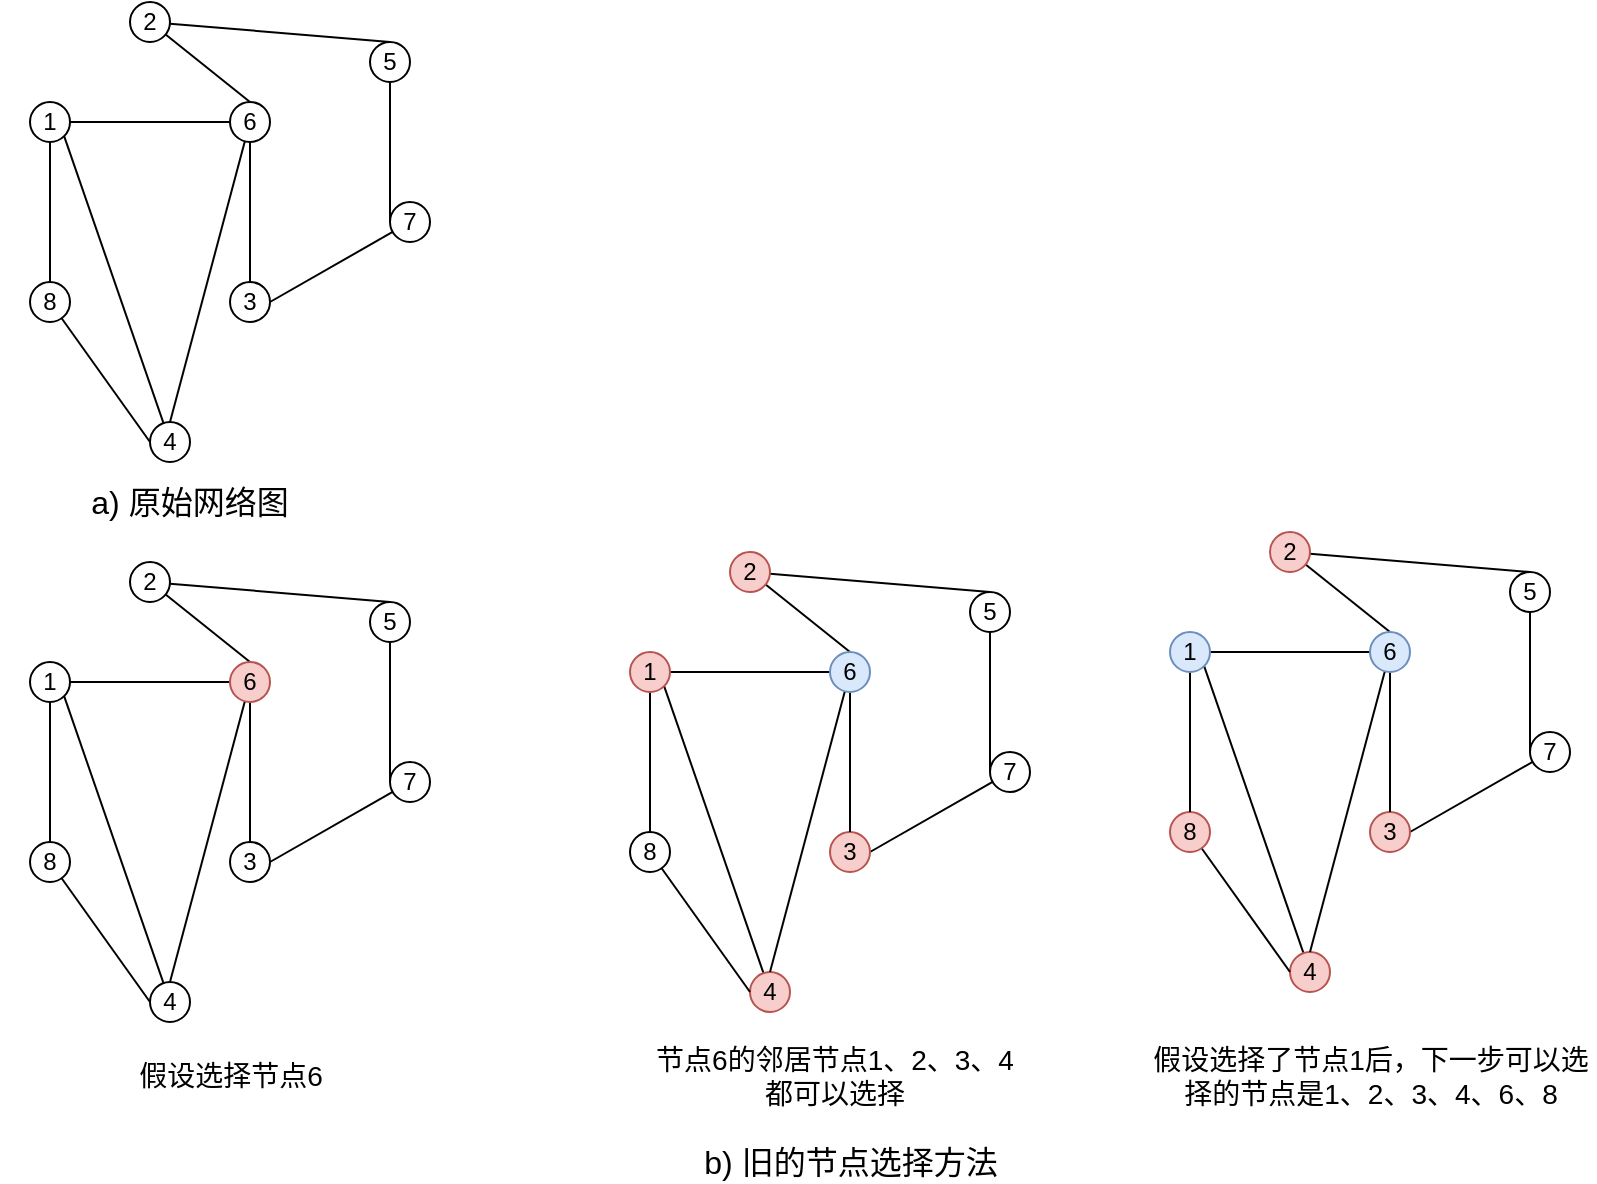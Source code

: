 <mxfile version="10.9.6" type="github"><diagram id="M6rszMiAH-zzzYYt7sG1" name="第 1 页"><mxGraphModel dx="1180" dy="715" grid="1" gridSize="10" guides="1" tooltips="1" connect="1" arrows="1" fold="1" page="1" pageScale="1" pageWidth="827" pageHeight="1169" math="0" shadow="0"><root><mxCell id="0"/><mxCell id="1" parent="0"/><mxCell id="BoHp_QuzeGT2TgdEupGR-20" style="edgeStyle=none;rounded=0;orthogonalLoop=1;jettySize=auto;html=1;entryX=1;entryY=1;entryDx=0;entryDy=0;endArrow=none;endFill=0;" parent="1" source="BoHp_QuzeGT2TgdEupGR-1" target="BoHp_QuzeGT2TgdEupGR-7" edge="1"><mxGeometry relative="1" as="geometry"/></mxCell><mxCell id="BoHp_QuzeGT2TgdEupGR-1" value="4" style="ellipse;whiteSpace=wrap;html=1;" parent="1" vertex="1"><mxGeometry x="140" y="230" width="20" height="20" as="geometry"/></mxCell><mxCell id="BoHp_QuzeGT2TgdEupGR-17" style="edgeStyle=none;rounded=0;orthogonalLoop=1;jettySize=auto;html=1;entryX=0;entryY=0.5;entryDx=0;entryDy=0;endArrow=none;endFill=0;" parent="1" source="BoHp_QuzeGT2TgdEupGR-2" target="BoHp_QuzeGT2TgdEupGR-4" edge="1"><mxGeometry relative="1" as="geometry"/></mxCell><mxCell id="BoHp_QuzeGT2TgdEupGR-2" value="5" style="ellipse;whiteSpace=wrap;html=1;" parent="1" vertex="1"><mxGeometry x="250" y="40" width="20" height="20" as="geometry"/></mxCell><mxCell id="BoHp_QuzeGT2TgdEupGR-16" style="edgeStyle=none;rounded=0;orthogonalLoop=1;jettySize=auto;html=1;entryX=0.5;entryY=0;entryDx=0;entryDy=0;endArrow=none;endFill=0;" parent="1" source="BoHp_QuzeGT2TgdEupGR-3" target="BoHp_QuzeGT2TgdEupGR-2" edge="1"><mxGeometry relative="1" as="geometry"/></mxCell><mxCell id="BoHp_QuzeGT2TgdEupGR-18" style="edgeStyle=none;rounded=0;orthogonalLoop=1;jettySize=auto;html=1;entryX=0.5;entryY=0;entryDx=0;entryDy=0;endArrow=none;endFill=0;" parent="1" source="BoHp_QuzeGT2TgdEupGR-3" target="BoHp_QuzeGT2TgdEupGR-8" edge="1"><mxGeometry relative="1" as="geometry"/></mxCell><mxCell id="BoHp_QuzeGT2TgdEupGR-3" value="2" style="ellipse;whiteSpace=wrap;html=1;" parent="1" vertex="1"><mxGeometry x="130" y="20" width="20" height="20" as="geometry"/></mxCell><mxCell id="BoHp_QuzeGT2TgdEupGR-22" style="edgeStyle=none;rounded=0;orthogonalLoop=1;jettySize=auto;html=1;entryX=1;entryY=0.5;entryDx=0;entryDy=0;endArrow=none;endFill=0;" parent="1" source="BoHp_QuzeGT2TgdEupGR-4" target="BoHp_QuzeGT2TgdEupGR-6" edge="1"><mxGeometry relative="1" as="geometry"/></mxCell><mxCell id="BoHp_QuzeGT2TgdEupGR-4" value="7" style="ellipse;whiteSpace=wrap;html=1;" parent="1" vertex="1"><mxGeometry x="260" y="120" width="20" height="20" as="geometry"/></mxCell><mxCell id="BoHp_QuzeGT2TgdEupGR-21" style="edgeStyle=none;rounded=0;orthogonalLoop=1;jettySize=auto;html=1;entryX=0;entryY=0.5;entryDx=0;entryDy=0;endArrow=none;endFill=0;" parent="1" source="BoHp_QuzeGT2TgdEupGR-5" target="BoHp_QuzeGT2TgdEupGR-1" edge="1"><mxGeometry relative="1" as="geometry"/></mxCell><mxCell id="BoHp_QuzeGT2TgdEupGR-5" value="8" style="ellipse;whiteSpace=wrap;html=1;" parent="1" vertex="1"><mxGeometry x="80" y="160" width="20" height="20" as="geometry"/></mxCell><mxCell id="BoHp_QuzeGT2TgdEupGR-6" value="3" style="ellipse;whiteSpace=wrap;html=1;" parent="1" vertex="1"><mxGeometry x="180" y="160" width="20" height="20" as="geometry"/></mxCell><mxCell id="BoHp_QuzeGT2TgdEupGR-14" style="edgeStyle=orthogonalEdgeStyle;rounded=0;orthogonalLoop=1;jettySize=auto;html=1;entryX=0.5;entryY=0;entryDx=0;entryDy=0;endArrow=none;endFill=0;" parent="1" source="BoHp_QuzeGT2TgdEupGR-7" target="BoHp_QuzeGT2TgdEupGR-5" edge="1"><mxGeometry relative="1" as="geometry"/></mxCell><mxCell id="BoHp_QuzeGT2TgdEupGR-15" style="edgeStyle=none;rounded=0;orthogonalLoop=1;jettySize=auto;html=1;entryX=0;entryY=0.5;entryDx=0;entryDy=0;endArrow=none;endFill=0;" parent="1" source="BoHp_QuzeGT2TgdEupGR-7" target="BoHp_QuzeGT2TgdEupGR-8" edge="1"><mxGeometry relative="1" as="geometry"/></mxCell><mxCell id="BoHp_QuzeGT2TgdEupGR-7" value="1" style="ellipse;whiteSpace=wrap;html=1;" parent="1" vertex="1"><mxGeometry x="80" y="70" width="20" height="20" as="geometry"/></mxCell><mxCell id="BoHp_QuzeGT2TgdEupGR-19" style="edgeStyle=none;rounded=0;orthogonalLoop=1;jettySize=auto;html=1;entryX=0.5;entryY=0;entryDx=0;entryDy=0;endArrow=none;endFill=0;" parent="1" source="BoHp_QuzeGT2TgdEupGR-8" target="BoHp_QuzeGT2TgdEupGR-6" edge="1"><mxGeometry relative="1" as="geometry"/></mxCell><mxCell id="BoHp_QuzeGT2TgdEupGR-23" style="edgeStyle=none;rounded=0;orthogonalLoop=1;jettySize=auto;html=1;entryX=0.5;entryY=0;entryDx=0;entryDy=0;endArrow=none;endFill=0;" parent="1" source="BoHp_QuzeGT2TgdEupGR-8" target="BoHp_QuzeGT2TgdEupGR-1" edge="1"><mxGeometry relative="1" as="geometry"/></mxCell><mxCell id="BoHp_QuzeGT2TgdEupGR-8" value="6" style="ellipse;whiteSpace=wrap;html=1;" parent="1" vertex="1"><mxGeometry x="180" y="70" width="20" height="20" as="geometry"/></mxCell><mxCell id="FFjB3CCatayLa6KqFZki-2" style="edgeStyle=none;rounded=0;orthogonalLoop=1;jettySize=auto;html=1;entryX=1;entryY=1;entryDx=0;entryDy=0;endArrow=none;endFill=0;" edge="1" parent="1" source="FFjB3CCatayLa6KqFZki-3" target="FFjB3CCatayLa6KqFZki-16"><mxGeometry relative="1" as="geometry"/></mxCell><mxCell id="FFjB3CCatayLa6KqFZki-3" value="4" style="ellipse;whiteSpace=wrap;html=1;" vertex="1" parent="1"><mxGeometry x="140" y="510" width="20" height="20" as="geometry"/></mxCell><mxCell id="FFjB3CCatayLa6KqFZki-4" style="edgeStyle=none;rounded=0;orthogonalLoop=1;jettySize=auto;html=1;entryX=0;entryY=0.5;entryDx=0;entryDy=0;endArrow=none;endFill=0;" edge="1" parent="1" source="FFjB3CCatayLa6KqFZki-5" target="FFjB3CCatayLa6KqFZki-10"><mxGeometry relative="1" as="geometry"/></mxCell><mxCell id="FFjB3CCatayLa6KqFZki-5" value="5" style="ellipse;whiteSpace=wrap;html=1;" vertex="1" parent="1"><mxGeometry x="250" y="320" width="20" height="20" as="geometry"/></mxCell><mxCell id="FFjB3CCatayLa6KqFZki-6" style="edgeStyle=none;rounded=0;orthogonalLoop=1;jettySize=auto;html=1;entryX=0.5;entryY=0;entryDx=0;entryDy=0;endArrow=none;endFill=0;" edge="1" parent="1" source="FFjB3CCatayLa6KqFZki-8" target="FFjB3CCatayLa6KqFZki-5"><mxGeometry relative="1" as="geometry"/></mxCell><mxCell id="FFjB3CCatayLa6KqFZki-7" style="edgeStyle=none;rounded=0;orthogonalLoop=1;jettySize=auto;html=1;entryX=0.5;entryY=0;entryDx=0;entryDy=0;endArrow=none;endFill=0;" edge="1" parent="1" source="FFjB3CCatayLa6KqFZki-8" target="FFjB3CCatayLa6KqFZki-19"><mxGeometry relative="1" as="geometry"/></mxCell><mxCell id="FFjB3CCatayLa6KqFZki-8" value="2" style="ellipse;whiteSpace=wrap;html=1;" vertex="1" parent="1"><mxGeometry x="130" y="300" width="20" height="20" as="geometry"/></mxCell><mxCell id="FFjB3CCatayLa6KqFZki-9" style="edgeStyle=none;rounded=0;orthogonalLoop=1;jettySize=auto;html=1;entryX=1;entryY=0.5;entryDx=0;entryDy=0;endArrow=none;endFill=0;" edge="1" parent="1" source="FFjB3CCatayLa6KqFZki-10" target="FFjB3CCatayLa6KqFZki-13"><mxGeometry relative="1" as="geometry"/></mxCell><mxCell id="FFjB3CCatayLa6KqFZki-10" value="7" style="ellipse;whiteSpace=wrap;html=1;" vertex="1" parent="1"><mxGeometry x="260" y="400" width="20" height="20" as="geometry"/></mxCell><mxCell id="FFjB3CCatayLa6KqFZki-11" style="edgeStyle=none;rounded=0;orthogonalLoop=1;jettySize=auto;html=1;entryX=0;entryY=0.5;entryDx=0;entryDy=0;endArrow=none;endFill=0;" edge="1" parent="1" source="FFjB3CCatayLa6KqFZki-12" target="FFjB3CCatayLa6KqFZki-3"><mxGeometry relative="1" as="geometry"/></mxCell><mxCell id="FFjB3CCatayLa6KqFZki-12" value="8" style="ellipse;whiteSpace=wrap;html=1;" vertex="1" parent="1"><mxGeometry x="80" y="440" width="20" height="20" as="geometry"/></mxCell><mxCell id="FFjB3CCatayLa6KqFZki-13" value="3" style="ellipse;whiteSpace=wrap;html=1;" vertex="1" parent="1"><mxGeometry x="180" y="440" width="20" height="20" as="geometry"/></mxCell><mxCell id="FFjB3CCatayLa6KqFZki-14" style="edgeStyle=orthogonalEdgeStyle;rounded=0;orthogonalLoop=1;jettySize=auto;html=1;entryX=0.5;entryY=0;entryDx=0;entryDy=0;endArrow=none;endFill=0;" edge="1" parent="1" source="FFjB3CCatayLa6KqFZki-16" target="FFjB3CCatayLa6KqFZki-12"><mxGeometry relative="1" as="geometry"/></mxCell><mxCell id="FFjB3CCatayLa6KqFZki-15" style="edgeStyle=none;rounded=0;orthogonalLoop=1;jettySize=auto;html=1;entryX=0;entryY=0.5;entryDx=0;entryDy=0;endArrow=none;endFill=0;" edge="1" parent="1" source="FFjB3CCatayLa6KqFZki-16" target="FFjB3CCatayLa6KqFZki-19"><mxGeometry relative="1" as="geometry"/></mxCell><mxCell id="FFjB3CCatayLa6KqFZki-16" value="1" style="ellipse;whiteSpace=wrap;html=1;" vertex="1" parent="1"><mxGeometry x="80" y="350" width="20" height="20" as="geometry"/></mxCell><mxCell id="FFjB3CCatayLa6KqFZki-17" style="edgeStyle=none;rounded=0;orthogonalLoop=1;jettySize=auto;html=1;entryX=0.5;entryY=0;entryDx=0;entryDy=0;endArrow=none;endFill=0;" edge="1" parent="1" source="FFjB3CCatayLa6KqFZki-19" target="FFjB3CCatayLa6KqFZki-13"><mxGeometry relative="1" as="geometry"/></mxCell><mxCell id="FFjB3CCatayLa6KqFZki-18" style="edgeStyle=none;rounded=0;orthogonalLoop=1;jettySize=auto;html=1;entryX=0.5;entryY=0;entryDx=0;entryDy=0;endArrow=none;endFill=0;" edge="1" parent="1" source="FFjB3CCatayLa6KqFZki-19" target="FFjB3CCatayLa6KqFZki-3"><mxGeometry relative="1" as="geometry"/></mxCell><mxCell id="FFjB3CCatayLa6KqFZki-19" value="6" style="ellipse;whiteSpace=wrap;html=1;fillColor=#f8cecc;strokeColor=#b85450;" vertex="1" parent="1"><mxGeometry x="180" y="350" width="20" height="20" as="geometry"/></mxCell><mxCell id="FFjB3CCatayLa6KqFZki-38" style="edgeStyle=none;rounded=0;orthogonalLoop=1;jettySize=auto;html=1;entryX=1;entryY=1;entryDx=0;entryDy=0;endArrow=none;endFill=0;" edge="1" parent="1" source="FFjB3CCatayLa6KqFZki-39" target="FFjB3CCatayLa6KqFZki-52"><mxGeometry relative="1" as="geometry"/></mxCell><mxCell id="FFjB3CCatayLa6KqFZki-39" value="4" style="ellipse;whiteSpace=wrap;html=1;fillColor=#f8cecc;strokeColor=#b85450;" vertex="1" parent="1"><mxGeometry x="440" y="505" width="20" height="20" as="geometry"/></mxCell><mxCell id="FFjB3CCatayLa6KqFZki-40" style="edgeStyle=none;rounded=0;orthogonalLoop=1;jettySize=auto;html=1;entryX=0;entryY=0.5;entryDx=0;entryDy=0;endArrow=none;endFill=0;" edge="1" parent="1" source="FFjB3CCatayLa6KqFZki-41" target="FFjB3CCatayLa6KqFZki-46"><mxGeometry relative="1" as="geometry"/></mxCell><mxCell id="FFjB3CCatayLa6KqFZki-41" value="5" style="ellipse;whiteSpace=wrap;html=1;" vertex="1" parent="1"><mxGeometry x="550" y="315" width="20" height="20" as="geometry"/></mxCell><mxCell id="FFjB3CCatayLa6KqFZki-42" style="edgeStyle=none;rounded=0;orthogonalLoop=1;jettySize=auto;html=1;entryX=0.5;entryY=0;entryDx=0;entryDy=0;endArrow=none;endFill=0;" edge="1" parent="1" source="FFjB3CCatayLa6KqFZki-44" target="FFjB3CCatayLa6KqFZki-41"><mxGeometry relative="1" as="geometry"/></mxCell><mxCell id="FFjB3CCatayLa6KqFZki-43" style="edgeStyle=none;rounded=0;orthogonalLoop=1;jettySize=auto;html=1;entryX=0.5;entryY=0;entryDx=0;entryDy=0;endArrow=none;endFill=0;" edge="1" parent="1" source="FFjB3CCatayLa6KqFZki-44" target="FFjB3CCatayLa6KqFZki-55"><mxGeometry relative="1" as="geometry"/></mxCell><mxCell id="FFjB3CCatayLa6KqFZki-44" value="2" style="ellipse;whiteSpace=wrap;html=1;fillColor=#f8cecc;strokeColor=#b85450;" vertex="1" parent="1"><mxGeometry x="430" y="295" width="20" height="20" as="geometry"/></mxCell><mxCell id="FFjB3CCatayLa6KqFZki-45" style="edgeStyle=none;rounded=0;orthogonalLoop=1;jettySize=auto;html=1;entryX=1;entryY=0.5;entryDx=0;entryDy=0;endArrow=none;endFill=0;" edge="1" parent="1" source="FFjB3CCatayLa6KqFZki-46" target="FFjB3CCatayLa6KqFZki-49"><mxGeometry relative="1" as="geometry"/></mxCell><mxCell id="FFjB3CCatayLa6KqFZki-46" value="7" style="ellipse;whiteSpace=wrap;html=1;" vertex="1" parent="1"><mxGeometry x="560" y="395" width="20" height="20" as="geometry"/></mxCell><mxCell id="FFjB3CCatayLa6KqFZki-47" style="edgeStyle=none;rounded=0;orthogonalLoop=1;jettySize=auto;html=1;entryX=0;entryY=0.5;entryDx=0;entryDy=0;endArrow=none;endFill=0;" edge="1" parent="1" source="FFjB3CCatayLa6KqFZki-48" target="FFjB3CCatayLa6KqFZki-39"><mxGeometry relative="1" as="geometry"/></mxCell><mxCell id="FFjB3CCatayLa6KqFZki-48" value="8" style="ellipse;whiteSpace=wrap;html=1;" vertex="1" parent="1"><mxGeometry x="380" y="435" width="20" height="20" as="geometry"/></mxCell><mxCell id="FFjB3CCatayLa6KqFZki-49" value="3" style="ellipse;whiteSpace=wrap;html=1;fillColor=#f8cecc;strokeColor=#b85450;" vertex="1" parent="1"><mxGeometry x="480" y="435" width="20" height="20" as="geometry"/></mxCell><mxCell id="FFjB3CCatayLa6KqFZki-50" style="edgeStyle=orthogonalEdgeStyle;rounded=0;orthogonalLoop=1;jettySize=auto;html=1;entryX=0.5;entryY=0;entryDx=0;entryDy=0;endArrow=none;endFill=0;" edge="1" parent="1" source="FFjB3CCatayLa6KqFZki-52" target="FFjB3CCatayLa6KqFZki-48"><mxGeometry relative="1" as="geometry"/></mxCell><mxCell id="FFjB3CCatayLa6KqFZki-51" style="edgeStyle=none;rounded=0;orthogonalLoop=1;jettySize=auto;html=1;entryX=0;entryY=0.5;entryDx=0;entryDy=0;endArrow=none;endFill=0;" edge="1" parent="1" source="FFjB3CCatayLa6KqFZki-52" target="FFjB3CCatayLa6KqFZki-55"><mxGeometry relative="1" as="geometry"/></mxCell><mxCell id="FFjB3CCatayLa6KqFZki-52" value="1" style="ellipse;whiteSpace=wrap;html=1;fillColor=#f8cecc;strokeColor=#b85450;" vertex="1" parent="1"><mxGeometry x="380" y="345" width="20" height="20" as="geometry"/></mxCell><mxCell id="FFjB3CCatayLa6KqFZki-53" style="edgeStyle=none;rounded=0;orthogonalLoop=1;jettySize=auto;html=1;entryX=0.5;entryY=0;entryDx=0;entryDy=0;endArrow=none;endFill=0;" edge="1" parent="1" source="FFjB3CCatayLa6KqFZki-55" target="FFjB3CCatayLa6KqFZki-49"><mxGeometry relative="1" as="geometry"/></mxCell><mxCell id="FFjB3CCatayLa6KqFZki-54" style="edgeStyle=none;rounded=0;orthogonalLoop=1;jettySize=auto;html=1;entryX=0.5;entryY=0;entryDx=0;entryDy=0;endArrow=none;endFill=0;" edge="1" parent="1" source="FFjB3CCatayLa6KqFZki-55" target="FFjB3CCatayLa6KqFZki-39"><mxGeometry relative="1" as="geometry"/></mxCell><mxCell id="FFjB3CCatayLa6KqFZki-55" value="6" style="ellipse;whiteSpace=wrap;html=1;fillColor=#dae8fc;strokeColor=#6c8ebf;" vertex="1" parent="1"><mxGeometry x="480" y="345" width="20" height="20" as="geometry"/></mxCell><mxCell id="FFjB3CCatayLa6KqFZki-56" style="edgeStyle=none;rounded=0;orthogonalLoop=1;jettySize=auto;html=1;entryX=1;entryY=1;entryDx=0;entryDy=0;endArrow=none;endFill=0;" edge="1" parent="1" source="FFjB3CCatayLa6KqFZki-57" target="FFjB3CCatayLa6KqFZki-70"><mxGeometry relative="1" as="geometry"/></mxCell><mxCell id="FFjB3CCatayLa6KqFZki-57" value="4" style="ellipse;whiteSpace=wrap;html=1;fillColor=#f8cecc;strokeColor=#b85450;" vertex="1" parent="1"><mxGeometry x="710" y="495" width="20" height="20" as="geometry"/></mxCell><mxCell id="FFjB3CCatayLa6KqFZki-58" style="edgeStyle=none;rounded=0;orthogonalLoop=1;jettySize=auto;html=1;entryX=0;entryY=0.5;entryDx=0;entryDy=0;endArrow=none;endFill=0;" edge="1" parent="1" source="FFjB3CCatayLa6KqFZki-59" target="FFjB3CCatayLa6KqFZki-64"><mxGeometry relative="1" as="geometry"/></mxCell><mxCell id="FFjB3CCatayLa6KqFZki-59" value="5" style="ellipse;whiteSpace=wrap;html=1;" vertex="1" parent="1"><mxGeometry x="820" y="305" width="20" height="20" as="geometry"/></mxCell><mxCell id="FFjB3CCatayLa6KqFZki-60" style="edgeStyle=none;rounded=0;orthogonalLoop=1;jettySize=auto;html=1;entryX=0.5;entryY=0;entryDx=0;entryDy=0;endArrow=none;endFill=0;" edge="1" parent="1" source="FFjB3CCatayLa6KqFZki-62" target="FFjB3CCatayLa6KqFZki-59"><mxGeometry relative="1" as="geometry"/></mxCell><mxCell id="FFjB3CCatayLa6KqFZki-61" style="edgeStyle=none;rounded=0;orthogonalLoop=1;jettySize=auto;html=1;entryX=0.5;entryY=0;entryDx=0;entryDy=0;endArrow=none;endFill=0;" edge="1" parent="1" source="FFjB3CCatayLa6KqFZki-62" target="FFjB3CCatayLa6KqFZki-73"><mxGeometry relative="1" as="geometry"/></mxCell><mxCell id="FFjB3CCatayLa6KqFZki-62" value="2" style="ellipse;whiteSpace=wrap;html=1;fillColor=#f8cecc;strokeColor=#b85450;" vertex="1" parent="1"><mxGeometry x="700" y="285" width="20" height="20" as="geometry"/></mxCell><mxCell id="FFjB3CCatayLa6KqFZki-63" style="edgeStyle=none;rounded=0;orthogonalLoop=1;jettySize=auto;html=1;entryX=1;entryY=0.5;entryDx=0;entryDy=0;endArrow=none;endFill=0;" edge="1" parent="1" source="FFjB3CCatayLa6KqFZki-64" target="FFjB3CCatayLa6KqFZki-67"><mxGeometry relative="1" as="geometry"/></mxCell><mxCell id="FFjB3CCatayLa6KqFZki-64" value="7" style="ellipse;whiteSpace=wrap;html=1;" vertex="1" parent="1"><mxGeometry x="830" y="385" width="20" height="20" as="geometry"/></mxCell><mxCell id="FFjB3CCatayLa6KqFZki-65" style="edgeStyle=none;rounded=0;orthogonalLoop=1;jettySize=auto;html=1;entryX=0;entryY=0.5;entryDx=0;entryDy=0;endArrow=none;endFill=0;" edge="1" parent="1" source="FFjB3CCatayLa6KqFZki-66" target="FFjB3CCatayLa6KqFZki-57"><mxGeometry relative="1" as="geometry"/></mxCell><mxCell id="FFjB3CCatayLa6KqFZki-66" value="8" style="ellipse;whiteSpace=wrap;html=1;fillColor=#f8cecc;strokeColor=#b85450;" vertex="1" parent="1"><mxGeometry x="650" y="425" width="20" height="20" as="geometry"/></mxCell><mxCell id="FFjB3CCatayLa6KqFZki-67" value="3" style="ellipse;whiteSpace=wrap;html=1;fillColor=#f8cecc;strokeColor=#b85450;" vertex="1" parent="1"><mxGeometry x="750" y="425" width="20" height="20" as="geometry"/></mxCell><mxCell id="FFjB3CCatayLa6KqFZki-68" style="edgeStyle=orthogonalEdgeStyle;rounded=0;orthogonalLoop=1;jettySize=auto;html=1;entryX=0.5;entryY=0;entryDx=0;entryDy=0;endArrow=none;endFill=0;" edge="1" parent="1" source="FFjB3CCatayLa6KqFZki-70" target="FFjB3CCatayLa6KqFZki-66"><mxGeometry relative="1" as="geometry"/></mxCell><mxCell id="FFjB3CCatayLa6KqFZki-69" style="edgeStyle=none;rounded=0;orthogonalLoop=1;jettySize=auto;html=1;entryX=0;entryY=0.5;entryDx=0;entryDy=0;endArrow=none;endFill=0;" edge="1" parent="1" source="FFjB3CCatayLa6KqFZki-70" target="FFjB3CCatayLa6KqFZki-73"><mxGeometry relative="1" as="geometry"/></mxCell><mxCell id="FFjB3CCatayLa6KqFZki-70" value="1" style="ellipse;whiteSpace=wrap;html=1;fillColor=#dae8fc;strokeColor=#6c8ebf;" vertex="1" parent="1"><mxGeometry x="650" y="335" width="20" height="20" as="geometry"/></mxCell><mxCell id="FFjB3CCatayLa6KqFZki-71" style="edgeStyle=none;rounded=0;orthogonalLoop=1;jettySize=auto;html=1;entryX=0.5;entryY=0;entryDx=0;entryDy=0;endArrow=none;endFill=0;" edge="1" parent="1" source="FFjB3CCatayLa6KqFZki-73" target="FFjB3CCatayLa6KqFZki-67"><mxGeometry relative="1" as="geometry"/></mxCell><mxCell id="FFjB3CCatayLa6KqFZki-72" style="edgeStyle=none;rounded=0;orthogonalLoop=1;jettySize=auto;html=1;entryX=0.5;entryY=0;entryDx=0;entryDy=0;endArrow=none;endFill=0;" edge="1" parent="1" source="FFjB3CCatayLa6KqFZki-73" target="FFjB3CCatayLa6KqFZki-57"><mxGeometry relative="1" as="geometry"/></mxCell><mxCell id="FFjB3CCatayLa6KqFZki-73" value="6" style="ellipse;whiteSpace=wrap;html=1;fillColor=#dae8fc;strokeColor=#6c8ebf;" vertex="1" parent="1"><mxGeometry x="750" y="335" width="20" height="20" as="geometry"/></mxCell><mxCell id="FFjB3CCatayLa6KqFZki-76" value="假设选择节点6" style="text;html=1;strokeColor=none;fillColor=none;align=center;verticalAlign=middle;whiteSpace=wrap;rounded=0;fontSize=14;" vertex="1" parent="1"><mxGeometry x="117.5" y="540" width="125" height="34" as="geometry"/></mxCell><mxCell id="FFjB3CCatayLa6KqFZki-77" value="节点6的邻居节点1、2、3、4都可以选择" style="text;html=1;strokeColor=none;fillColor=none;align=center;verticalAlign=middle;whiteSpace=wrap;rounded=0;fontSize=14;" vertex="1" parent="1"><mxGeometry x="390" y="540" width="185" height="34" as="geometry"/></mxCell><mxCell id="FFjB3CCatayLa6KqFZki-78" value="假设选择了节点1后，下一步可以选择的节点是1、2、3、4、6、8" style="text;html=1;strokeColor=none;fillColor=none;align=center;verticalAlign=middle;whiteSpace=wrap;rounded=0;fontSize=14;" vertex="1" parent="1"><mxGeometry x="637.5" y="540" width="225" height="34" as="geometry"/></mxCell><mxCell id="FFjB3CCatayLa6KqFZki-79" value="a) 原始网络图" style="text;html=1;strokeColor=none;fillColor=none;align=center;verticalAlign=middle;whiteSpace=wrap;rounded=0;fontSize=16;" vertex="1" parent="1"><mxGeometry x="65" y="260" width="190" height="20" as="geometry"/></mxCell><mxCell id="FFjB3CCatayLa6KqFZki-80" value="b) 旧的节点选择方法" style="text;html=1;strokeColor=none;fillColor=none;align=center;verticalAlign=middle;whiteSpace=wrap;rounded=0;fontSize=16;" vertex="1" parent="1"><mxGeometry x="321.5" y="590" width="337" height="20" as="geometry"/></mxCell></root></mxGraphModel></diagram></mxfile>